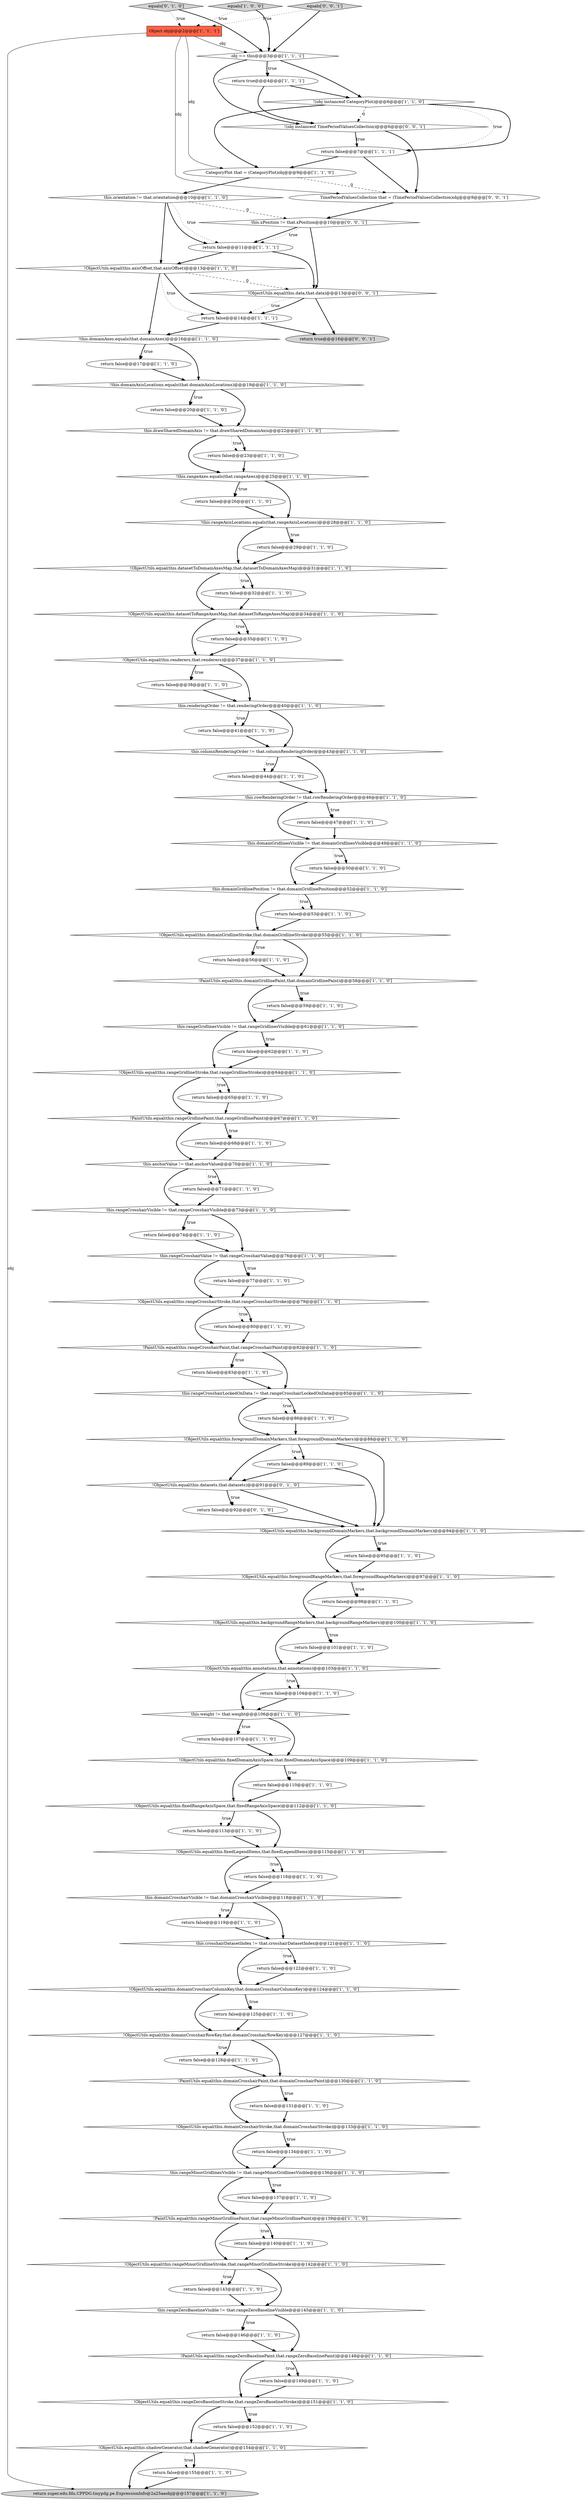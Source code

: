 digraph {
92 [style = filled, label = "!ObjectUtils.equal(this.fixedDomainAxisSpace,that.fixedDomainAxisSpace)@@@109@@@['1', '1', '0']", fillcolor = white, shape = diamond image = "AAA0AAABBB1BBB"];
49 [style = filled, label = "this.rangeMinorGridlinesVisible != that.rangeMinorGridlinesVisible@@@136@@@['1', '1', '0']", fillcolor = white, shape = diamond image = "AAA0AAABBB1BBB"];
6 [style = filled, label = "return false@@@146@@@['1', '1', '0']", fillcolor = white, shape = ellipse image = "AAA0AAABBB1BBB"];
69 [style = filled, label = "return false@@@89@@@['1', '1', '0']", fillcolor = white, shape = ellipse image = "AAA0AAABBB1BBB"];
54 [style = filled, label = "!this.rangeAxisLocations.equals(that.rangeAxisLocations)@@@28@@@['1', '1', '0']", fillcolor = white, shape = diamond image = "AAA0AAABBB1BBB"];
63 [style = filled, label = "return false@@@119@@@['1', '1', '0']", fillcolor = white, shape = ellipse image = "AAA0AAABBB1BBB"];
108 [style = filled, label = "equals['0', '0', '1']", fillcolor = lightgray, shape = diamond image = "AAA0AAABBB3BBB"];
20 [style = filled, label = "return false@@@29@@@['1', '1', '0']", fillcolor = white, shape = ellipse image = "AAA0AAABBB1BBB"];
16 [style = filled, label = "return false@@@128@@@['1', '1', '0']", fillcolor = white, shape = ellipse image = "AAA0AAABBB1BBB"];
100 [style = filled, label = "return false@@@143@@@['1', '1', '0']", fillcolor = white, shape = ellipse image = "AAA0AAABBB1BBB"];
104 [style = filled, label = "!ObjectUtils.equal(this.datasets,that.datasets)@@@91@@@['0', '1', '0']", fillcolor = white, shape = diamond image = "AAA1AAABBB2BBB"];
28 [style = filled, label = "!PaintUtils.equal(this.rangeZeroBaselinePaint,that.rangeZeroBaselinePaint)@@@148@@@['1', '1', '0']", fillcolor = white, shape = diamond image = "AAA0AAABBB1BBB"];
106 [style = filled, label = "equals['0', '1', '0']", fillcolor = lightgray, shape = diamond image = "AAA0AAABBB2BBB"];
33 [style = filled, label = "return false@@@107@@@['1', '1', '0']", fillcolor = white, shape = ellipse image = "AAA0AAABBB1BBB"];
85 [style = filled, label = "this.domainGridlinesVisible != that.domainGridlinesVisible@@@49@@@['1', '1', '0']", fillcolor = white, shape = diamond image = "AAA0AAABBB1BBB"];
60 [style = filled, label = "!ObjectUtils.equal(this.rangeCrosshairStroke,that.rangeCrosshairStroke)@@@79@@@['1', '1', '0']", fillcolor = white, shape = diamond image = "AAA0AAABBB1BBB"];
64 [style = filled, label = "Object obj@@@2@@@['1', '1', '1']", fillcolor = tomato, shape = box image = "AAA0AAABBB1BBB"];
4 [style = filled, label = "this.domainCrosshairVisible != that.domainCrosshairVisible@@@118@@@['1', '1', '0']", fillcolor = white, shape = diamond image = "AAA0AAABBB1BBB"];
77 [style = filled, label = "!PaintUtils.equal(this.domainGridlinePaint,that.domainGridlinePaint)@@@58@@@['1', '1', '0']", fillcolor = white, shape = diamond image = "AAA0AAABBB1BBB"];
51 [style = filled, label = "!ObjectUtils.equal(this.foregroundRangeMarkers,that.foregroundRangeMarkers)@@@97@@@['1', '1', '0']", fillcolor = white, shape = diamond image = "AAA0AAABBB1BBB"];
90 [style = filled, label = "this.anchorValue != that.anchorValue@@@70@@@['1', '1', '0']", fillcolor = white, shape = diamond image = "AAA0AAABBB1BBB"];
24 [style = filled, label = "this.rangeCrosshairLockedOnData != that.rangeCrosshairLockedOnData@@@85@@@['1', '1', '0']", fillcolor = white, shape = diamond image = "AAA0AAABBB1BBB"];
44 [style = filled, label = "return false@@@137@@@['1', '1', '0']", fillcolor = white, shape = ellipse image = "AAA0AAABBB1BBB"];
32 [style = filled, label = "this.orientation != that.orientation@@@10@@@['1', '1', '0']", fillcolor = white, shape = diamond image = "AAA0AAABBB1BBB"];
13 [style = filled, label = "this.rangeGridlinesVisible != that.rangeGridlinesVisible@@@61@@@['1', '1', '0']", fillcolor = white, shape = diamond image = "AAA0AAABBB1BBB"];
40 [style = filled, label = "return false@@@26@@@['1', '1', '0']", fillcolor = white, shape = ellipse image = "AAA0AAABBB1BBB"];
43 [style = filled, label = "return false@@@110@@@['1', '1', '0']", fillcolor = white, shape = ellipse image = "AAA0AAABBB1BBB"];
95 [style = filled, label = "!ObjectUtils.equal(this.fixedLegendItems,that.fixedLegendItems)@@@115@@@['1', '1', '0']", fillcolor = white, shape = diamond image = "AAA0AAABBB1BBB"];
109 [style = filled, label = "this.xPosition != that.xPosition@@@10@@@['0', '0', '1']", fillcolor = white, shape = diamond image = "AAA0AAABBB3BBB"];
105 [style = filled, label = "return false@@@92@@@['0', '1', '0']", fillcolor = white, shape = ellipse image = "AAA1AAABBB2BBB"];
14 [style = filled, label = "!ObjectUtils.equal(this.domainCrosshairColumnKey,that.domainCrosshairColumnKey)@@@124@@@['1', '1', '0']", fillcolor = white, shape = diamond image = "AAA0AAABBB1BBB"];
62 [style = filled, label = "return false@@@17@@@['1', '1', '0']", fillcolor = white, shape = ellipse image = "AAA0AAABBB1BBB"];
102 [style = filled, label = "return false@@@113@@@['1', '1', '0']", fillcolor = white, shape = ellipse image = "AAA0AAABBB1BBB"];
61 [style = filled, label = "!ObjectUtils.equal(this.rangeMinorGridlineStroke,that.rangeMinorGridlineStroke)@@@142@@@['1', '1', '0']", fillcolor = white, shape = diamond image = "AAA0AAABBB1BBB"];
79 [style = filled, label = "!this.rangeAxes.equals(that.rangeAxes)@@@25@@@['1', '1', '0']", fillcolor = white, shape = diamond image = "AAA0AAABBB1BBB"];
83 [style = filled, label = "!ObjectUtils.equal(this.backgroundRangeMarkers,that.backgroundRangeMarkers)@@@100@@@['1', '1', '0']", fillcolor = white, shape = diamond image = "AAA0AAABBB1BBB"];
86 [style = filled, label = "!ObjectUtils.equal(this.backgroundDomainMarkers,that.backgroundDomainMarkers)@@@94@@@['1', '1', '0']", fillcolor = white, shape = diamond image = "AAA0AAABBB1BBB"];
30 [style = filled, label = "this.drawSharedDomainAxis != that.drawSharedDomainAxis@@@22@@@['1', '1', '0']", fillcolor = white, shape = diamond image = "AAA0AAABBB1BBB"];
27 [style = filled, label = "!PaintUtils.equal(this.rangeGridlinePaint,that.rangeGridlinePaint)@@@67@@@['1', '1', '0']", fillcolor = white, shape = diamond image = "AAA0AAABBB1BBB"];
29 [style = filled, label = "return false@@@83@@@['1', '1', '0']", fillcolor = white, shape = ellipse image = "AAA0AAABBB1BBB"];
112 [style = filled, label = "return true@@@16@@@['0', '0', '1']", fillcolor = lightgray, shape = ellipse image = "AAA0AAABBB3BBB"];
11 [style = filled, label = "this.rangeZeroBaselineVisible != that.rangeZeroBaselineVisible@@@145@@@['1', '1', '0']", fillcolor = white, shape = diamond image = "AAA0AAABBB1BBB"];
2 [style = filled, label = "return false@@@71@@@['1', '1', '0']", fillcolor = white, shape = ellipse image = "AAA0AAABBB1BBB"];
15 [style = filled, label = "!PaintUtils.equal(this.rangeMinorGridlinePaint,that.rangeMinorGridlinePaint)@@@139@@@['1', '1', '0']", fillcolor = white, shape = diamond image = "AAA0AAABBB1BBB"];
98 [style = filled, label = "return false@@@59@@@['1', '1', '0']", fillcolor = white, shape = ellipse image = "AAA0AAABBB1BBB"];
39 [style = filled, label = "return false@@@44@@@['1', '1', '0']", fillcolor = white, shape = ellipse image = "AAA0AAABBB1BBB"];
9 [style = filled, label = "return false@@@74@@@['1', '1', '0']", fillcolor = white, shape = ellipse image = "AAA0AAABBB1BBB"];
101 [style = filled, label = "!ObjectUtils.equal(this.rangeGridlineStroke,that.rangeGridlineStroke)@@@64@@@['1', '1', '0']", fillcolor = white, shape = diamond image = "AAA0AAABBB1BBB"];
76 [style = filled, label = "return false@@@98@@@['1', '1', '0']", fillcolor = white, shape = ellipse image = "AAA0AAABBB1BBB"];
48 [style = filled, label = "!ObjectUtils.equal(this.rangeZeroBaselineStroke,that.rangeZeroBaselineStroke)@@@151@@@['1', '1', '0']", fillcolor = white, shape = diamond image = "AAA0AAABBB1BBB"];
19 [style = filled, label = "return false@@@14@@@['1', '1', '1']", fillcolor = white, shape = ellipse image = "AAA0AAABBB1BBB"];
67 [style = filled, label = "return false@@@11@@@['1', '1', '1']", fillcolor = white, shape = ellipse image = "AAA0AAABBB1BBB"];
52 [style = filled, label = "this.crosshairDatasetIndex != that.crosshairDatasetIndex@@@121@@@['1', '1', '0']", fillcolor = white, shape = diamond image = "AAA0AAABBB1BBB"];
55 [style = filled, label = "!ObjectUtils.equal(this.datasetToDomainAxesMap,that.datasetToDomainAxesMap)@@@31@@@['1', '1', '0']", fillcolor = white, shape = diamond image = "AAA0AAABBB1BBB"];
68 [style = filled, label = "return false@@@140@@@['1', '1', '0']", fillcolor = white, shape = ellipse image = "AAA0AAABBB1BBB"];
37 [style = filled, label = "this.columnRenderingOrder != that.columnRenderingOrder@@@43@@@['1', '1', '0']", fillcolor = white, shape = diamond image = "AAA0AAABBB1BBB"];
58 [style = filled, label = "return false@@@116@@@['1', '1', '0']", fillcolor = white, shape = ellipse image = "AAA0AAABBB1BBB"];
97 [style = filled, label = "return false@@@7@@@['1', '1', '1']", fillcolor = white, shape = ellipse image = "AAA0AAABBB1BBB"];
110 [style = filled, label = "!(obj instanceof TimePeriodValuesCollection)@@@6@@@['0', '0', '1']", fillcolor = white, shape = diamond image = "AAA0AAABBB3BBB"];
42 [style = filled, label = "return true@@@4@@@['1', '1', '1']", fillcolor = white, shape = ellipse image = "AAA0AAABBB1BBB"];
31 [style = filled, label = "return false@@@62@@@['1', '1', '0']", fillcolor = white, shape = ellipse image = "AAA0AAABBB1BBB"];
89 [style = filled, label = "return false@@@65@@@['1', '1', '0']", fillcolor = white, shape = ellipse image = "AAA0AAABBB1BBB"];
75 [style = filled, label = "this.rangeCrosshairValue != that.rangeCrosshairValue@@@76@@@['1', '1', '0']", fillcolor = white, shape = diamond image = "AAA0AAABBB1BBB"];
22 [style = filled, label = "!ObjectUtils.equal(this.domainCrosshairStroke,that.domainCrosshairStroke)@@@133@@@['1', '1', '0']", fillcolor = white, shape = diamond image = "AAA0AAABBB1BBB"];
103 [style = filled, label = "return false@@@155@@@['1', '1', '0']", fillcolor = white, shape = ellipse image = "AAA0AAABBB1BBB"];
36 [style = filled, label = "!ObjectUtils.equal(this.datasetToRangeAxesMap,that.datasetToRangeAxesMap)@@@34@@@['1', '1', '0']", fillcolor = white, shape = diamond image = "AAA0AAABBB1BBB"];
70 [style = filled, label = "this.rowRenderingOrder != that.rowRenderingOrder@@@46@@@['1', '1', '0']", fillcolor = white, shape = diamond image = "AAA0AAABBB1BBB"];
71 [style = filled, label = "!ObjectUtils.equal(this.annotations,that.annotations)@@@103@@@['1', '1', '0']", fillcolor = white, shape = diamond image = "AAA0AAABBB1BBB"];
82 [style = filled, label = "!ObjectUtils.equal(this.foregroundDomainMarkers,that.foregroundDomainMarkers)@@@88@@@['1', '1', '0']", fillcolor = white, shape = diamond image = "AAA0AAABBB1BBB"];
94 [style = filled, label = "return false@@@20@@@['1', '1', '0']", fillcolor = white, shape = ellipse image = "AAA0AAABBB1BBB"];
66 [style = filled, label = "this.rangeCrosshairVisible != that.rangeCrosshairVisible@@@73@@@['1', '1', '0']", fillcolor = white, shape = diamond image = "AAA0AAABBB1BBB"];
41 [style = filled, label = "this.domainGridlinePosition != that.domainGridlinePosition@@@52@@@['1', '1', '0']", fillcolor = white, shape = diamond image = "AAA0AAABBB1BBB"];
21 [style = filled, label = "return false@@@134@@@['1', '1', '0']", fillcolor = white, shape = ellipse image = "AAA0AAABBB1BBB"];
81 [style = filled, label = "CategoryPlot that = (CategoryPlot)obj@@@9@@@['1', '1', '0']", fillcolor = white, shape = ellipse image = "AAA0AAABBB1BBB"];
74 [style = filled, label = "!ObjectUtils.equal(this.fixedRangeAxisSpace,that.fixedRangeAxisSpace)@@@112@@@['1', '1', '0']", fillcolor = white, shape = diamond image = "AAA0AAABBB1BBB"];
7 [style = filled, label = "!this.domainAxes.equals(that.domainAxes)@@@16@@@['1', '1', '0']", fillcolor = white, shape = diamond image = "AAA0AAABBB1BBB"];
12 [style = filled, label = "equals['1', '0', '0']", fillcolor = lightgray, shape = diamond image = "AAA0AAABBB1BBB"];
3 [style = filled, label = "return false@@@56@@@['1', '1', '0']", fillcolor = white, shape = ellipse image = "AAA0AAABBB1BBB"];
8 [style = filled, label = "return false@@@38@@@['1', '1', '0']", fillcolor = white, shape = ellipse image = "AAA0AAABBB1BBB"];
18 [style = filled, label = "return false@@@23@@@['1', '1', '0']", fillcolor = white, shape = ellipse image = "AAA0AAABBB1BBB"];
23 [style = filled, label = "return false@@@50@@@['1', '1', '0']", fillcolor = white, shape = ellipse image = "AAA0AAABBB1BBB"];
59 [style = filled, label = "return false@@@35@@@['1', '1', '0']", fillcolor = white, shape = ellipse image = "AAA0AAABBB1BBB"];
107 [style = filled, label = "!ObjectUtils.equal(this.data,that.data)@@@13@@@['0', '0', '1']", fillcolor = white, shape = diamond image = "AAA0AAABBB3BBB"];
91 [style = filled, label = "return false@@@68@@@['1', '1', '0']", fillcolor = white, shape = ellipse image = "AAA0AAABBB1BBB"];
46 [style = filled, label = "return false@@@101@@@['1', '1', '0']", fillcolor = white, shape = ellipse image = "AAA0AAABBB1BBB"];
53 [style = filled, label = "return false@@@86@@@['1', '1', '0']", fillcolor = white, shape = ellipse image = "AAA0AAABBB1BBB"];
5 [style = filled, label = "return false@@@77@@@['1', '1', '0']", fillcolor = white, shape = ellipse image = "AAA0AAABBB1BBB"];
45 [style = filled, label = "return false@@@32@@@['1', '1', '0']", fillcolor = white, shape = ellipse image = "AAA0AAABBB1BBB"];
57 [style = filled, label = "return false@@@104@@@['1', '1', '0']", fillcolor = white, shape = ellipse image = "AAA0AAABBB1BBB"];
34 [style = filled, label = "!(obj instanceof CategoryPlot)@@@6@@@['1', '1', '0']", fillcolor = white, shape = diamond image = "AAA0AAABBB1BBB"];
96 [style = filled, label = "!this.domainAxisLocations.equals(that.domainAxisLocations)@@@19@@@['1', '1', '0']", fillcolor = white, shape = diamond image = "AAA0AAABBB1BBB"];
25 [style = filled, label = "return false@@@41@@@['1', '1', '0']", fillcolor = white, shape = ellipse image = "AAA0AAABBB1BBB"];
26 [style = filled, label = "!PaintUtils.equal(this.rangeCrosshairPaint,that.rangeCrosshairPaint)@@@82@@@['1', '1', '0']", fillcolor = white, shape = diamond image = "AAA0AAABBB1BBB"];
65 [style = filled, label = "!ObjectUtils.equal(this.shadowGenerator,that.shadowGenerator)@@@154@@@['1', '1', '0']", fillcolor = white, shape = diamond image = "AAA0AAABBB1BBB"];
50 [style = filled, label = "return super.edu.fdu.CPPDG.tinypdg.pe.ExpressionInfo@2a25aaobj@@@157@@@['1', '1', '0']", fillcolor = lightgray, shape = ellipse image = "AAA0AAABBB1BBB"];
1 [style = filled, label = "obj == this@@@3@@@['1', '1', '1']", fillcolor = white, shape = diamond image = "AAA0AAABBB1BBB"];
47 [style = filled, label = "return false@@@95@@@['1', '1', '0']", fillcolor = white, shape = ellipse image = "AAA0AAABBB1BBB"];
84 [style = filled, label = "return false@@@125@@@['1', '1', '0']", fillcolor = white, shape = ellipse image = "AAA0AAABBB1BBB"];
111 [style = filled, label = "TimePeriodValuesCollection that = (TimePeriodValuesCollection)obj@@@9@@@['0', '0', '1']", fillcolor = white, shape = ellipse image = "AAA0AAABBB3BBB"];
38 [style = filled, label = "return false@@@47@@@['1', '1', '0']", fillcolor = white, shape = ellipse image = "AAA0AAABBB1BBB"];
73 [style = filled, label = "return false@@@149@@@['1', '1', '0']", fillcolor = white, shape = ellipse image = "AAA0AAABBB1BBB"];
17 [style = filled, label = "!PaintUtils.equal(this.domainCrosshairPaint,that.domainCrosshairPaint)@@@130@@@['1', '1', '0']", fillcolor = white, shape = diamond image = "AAA0AAABBB1BBB"];
99 [style = filled, label = "!ObjectUtils.equal(this.domainGridlineStroke,that.domainGridlineStroke)@@@55@@@['1', '1', '0']", fillcolor = white, shape = diamond image = "AAA0AAABBB1BBB"];
56 [style = filled, label = "return false@@@80@@@['1', '1', '0']", fillcolor = white, shape = ellipse image = "AAA0AAABBB1BBB"];
35 [style = filled, label = "!ObjectUtils.equal(this.axisOffset,that.axisOffset)@@@13@@@['1', '1', '0']", fillcolor = white, shape = diamond image = "AAA0AAABBB1BBB"];
0 [style = filled, label = "!ObjectUtils.equal(this.renderers,that.renderers)@@@37@@@['1', '1', '0']", fillcolor = white, shape = diamond image = "AAA0AAABBB1BBB"];
72 [style = filled, label = "this.weight != that.weight@@@106@@@['1', '1', '0']", fillcolor = white, shape = diamond image = "AAA0AAABBB1BBB"];
87 [style = filled, label = "return false@@@122@@@['1', '1', '0']", fillcolor = white, shape = ellipse image = "AAA0AAABBB1BBB"];
93 [style = filled, label = "return false@@@152@@@['1', '1', '0']", fillcolor = white, shape = ellipse image = "AAA0AAABBB1BBB"];
88 [style = filled, label = "return false@@@53@@@['1', '1', '0']", fillcolor = white, shape = ellipse image = "AAA0AAABBB1BBB"];
78 [style = filled, label = "return false@@@131@@@['1', '1', '0']", fillcolor = white, shape = ellipse image = "AAA0AAABBB1BBB"];
80 [style = filled, label = "this.renderingOrder != that.renderingOrder@@@40@@@['1', '1', '0']", fillcolor = white, shape = diamond image = "AAA0AAABBB1BBB"];
10 [style = filled, label = "!ObjectUtils.equal(this.domainCrosshairRowKey,that.domainCrosshairRowKey)@@@127@@@['1', '1', '0']", fillcolor = white, shape = diamond image = "AAA0AAABBB1BBB"];
83->46 [style = bold, label=""];
49->15 [style = bold, label=""];
98->13 [style = bold, label=""];
36->59 [style = dotted, label="true"];
65->103 [style = bold, label=""];
92->43 [style = bold, label=""];
93->65 [style = bold, label=""];
67->107 [style = bold, label=""];
13->101 [style = bold, label=""];
7->62 [style = bold, label=""];
64->81 [style = solid, label="obj"];
34->81 [style = bold, label=""];
77->98 [style = bold, label=""];
35->19 [style = dotted, label="true"];
61->100 [style = dotted, label="true"];
64->50 [style = solid, label="obj"];
12->1 [style = bold, label=""];
101->89 [style = dotted, label="true"];
28->73 [style = dotted, label="true"];
41->99 [style = bold, label=""];
0->8 [style = bold, label=""];
15->61 [style = bold, label=""];
74->95 [style = bold, label=""];
1->42 [style = dotted, label="true"];
75->60 [style = bold, label=""];
47->51 [style = bold, label=""];
24->53 [style = dotted, label="true"];
110->111 [style = bold, label=""];
32->109 [style = dashed, label="0"];
84->10 [style = bold, label=""];
71->57 [style = dotted, label="true"];
104->86 [style = bold, label=""];
77->98 [style = dotted, label="true"];
89->27 [style = bold, label=""];
52->87 [style = dotted, label="true"];
82->69 [style = dotted, label="true"];
96->30 [style = bold, label=""];
37->70 [style = bold, label=""];
97->81 [style = bold, label=""];
39->70 [style = bold, label=""];
17->22 [style = bold, label=""];
106->1 [style = bold, label=""];
34->110 [style = dashed, label="0"];
85->23 [style = dotted, label="true"];
19->7 [style = bold, label=""];
68->61 [style = bold, label=""];
104->105 [style = bold, label=""];
25->37 [style = bold, label=""];
7->96 [style = bold, label=""];
54->20 [style = bold, label=""];
14->10 [style = bold, label=""];
51->76 [style = bold, label=""];
71->57 [style = bold, label=""];
43->74 [style = bold, label=""];
88->99 [style = bold, label=""];
4->63 [style = dotted, label="true"];
28->73 [style = bold, label=""];
111->109 [style = bold, label=""];
110->97 [style = bold, label=""];
109->67 [style = bold, label=""];
95->58 [style = dotted, label="true"];
26->24 [style = bold, label=""];
28->48 [style = bold, label=""];
101->89 [style = bold, label=""];
53->82 [style = bold, label=""];
110->97 [style = dotted, label="true"];
72->33 [style = bold, label=""];
24->53 [style = bold, label=""];
64->111 [style = solid, label="obj"];
10->17 [style = bold, label=""];
48->65 [style = bold, label=""];
75->5 [style = bold, label=""];
107->19 [style = bold, label=""];
19->112 [style = bold, label=""];
13->31 [style = bold, label=""];
5->60 [style = bold, label=""];
99->3 [style = bold, label=""];
87->14 [style = bold, label=""];
11->6 [style = bold, label=""];
42->34 [style = bold, label=""];
41->88 [style = dotted, label="true"];
10->16 [style = dotted, label="true"];
3->77 [style = bold, label=""];
66->75 [style = bold, label=""];
27->90 [style = bold, label=""];
86->51 [style = bold, label=""];
99->77 [style = bold, label=""];
94->30 [style = bold, label=""];
18->79 [style = bold, label=""];
30->18 [style = dotted, label="true"];
92->74 [style = bold, label=""];
100->11 [style = bold, label=""];
27->91 [style = bold, label=""];
60->56 [style = dotted, label="true"];
17->78 [style = bold, label=""];
78->22 [style = bold, label=""];
11->6 [style = dotted, label="true"];
8->80 [style = bold, label=""];
4->52 [style = bold, label=""];
80->37 [style = bold, label=""];
71->72 [style = bold, label=""];
90->66 [style = bold, label=""];
49->44 [style = bold, label=""];
22->21 [style = bold, label=""];
44->15 [style = bold, label=""];
34->97 [style = bold, label=""];
15->68 [style = dotted, label="true"];
14->84 [style = bold, label=""];
35->107 [style = dashed, label="0"];
24->82 [style = bold, label=""];
11->28 [style = bold, label=""];
79->40 [style = bold, label=""];
57->72 [style = bold, label=""];
75->5 [style = dotted, label="true"];
27->91 [style = dotted, label="true"];
51->76 [style = dotted, label="true"];
1->34 [style = bold, label=""];
76->83 [style = bold, label=""];
79->54 [style = bold, label=""];
10->16 [style = bold, label=""];
90->2 [style = dotted, label="true"];
105->86 [style = bold, label=""];
74->102 [style = dotted, label="true"];
85->41 [style = bold, label=""];
83->71 [style = bold, label=""];
72->92 [style = bold, label=""];
9->75 [style = bold, label=""];
41->88 [style = bold, label=""];
6->28 [style = bold, label=""];
34->97 [style = dotted, label="true"];
30->18 [style = bold, label=""];
82->69 [style = bold, label=""];
72->33 [style = dotted, label="true"];
61->11 [style = bold, label=""];
74->102 [style = bold, label=""];
38->85 [style = bold, label=""];
37->39 [style = dotted, label="true"];
101->27 [style = bold, label=""];
90->2 [style = bold, label=""];
51->83 [style = bold, label=""];
82->86 [style = bold, label=""];
80->25 [style = dotted, label="true"];
46->71 [style = bold, label=""];
96->94 [style = bold, label=""];
59->0 [style = bold, label=""];
60->56 [style = bold, label=""];
35->7 [style = bold, label=""];
31->101 [style = bold, label=""];
42->110 [style = bold, label=""];
95->4 [style = bold, label=""];
82->104 [style = bold, label=""];
32->67 [style = dotted, label="true"];
109->107 [style = bold, label=""];
97->111 [style = bold, label=""];
107->19 [style = dotted, label="true"];
17->78 [style = dotted, label="true"];
60->26 [style = bold, label=""];
55->45 [style = dotted, label="true"];
70->38 [style = bold, label=""];
96->94 [style = dotted, label="true"];
30->79 [style = bold, label=""];
36->0 [style = bold, label=""];
66->9 [style = bold, label=""];
1->110 [style = bold, label=""];
104->105 [style = dotted, label="true"];
69->86 [style = bold, label=""];
23->41 [style = bold, label=""];
16->17 [style = bold, label=""];
107->112 [style = bold, label=""];
14->84 [style = dotted, label="true"];
80->25 [style = bold, label=""];
21->49 [style = bold, label=""];
26->29 [style = bold, label=""];
56->26 [style = bold, label=""];
67->35 [style = bold, label=""];
22->21 [style = dotted, label="true"];
54->20 [style = dotted, label="true"];
26->29 [style = dotted, label="true"];
70->38 [style = dotted, label="true"];
36->59 [style = bold, label=""];
40->54 [style = bold, label=""];
103->50 [style = bold, label=""];
83->46 [style = dotted, label="true"];
85->23 [style = bold, label=""];
54->55 [style = bold, label=""];
2->66 [style = bold, label=""];
33->92 [style = bold, label=""];
13->31 [style = dotted, label="true"];
81->32 [style = bold, label=""];
15->68 [style = bold, label=""];
95->58 [style = bold, label=""];
12->64 [style = dotted, label="true"];
109->67 [style = dotted, label="true"];
0->8 [style = dotted, label="true"];
108->64 [style = dotted, label="true"];
77->13 [style = bold, label=""];
86->47 [style = bold, label=""];
49->44 [style = dotted, label="true"];
106->64 [style = dotted, label="true"];
52->87 [style = bold, label=""];
69->104 [style = bold, label=""];
79->40 [style = dotted, label="true"];
108->1 [style = bold, label=""];
65->103 [style = dotted, label="true"];
7->62 [style = dotted, label="true"];
92->43 [style = dotted, label="true"];
32->67 [style = bold, label=""];
81->111 [style = dashed, label="0"];
102->95 [style = bold, label=""];
63->52 [style = bold, label=""];
48->93 [style = bold, label=""];
55->45 [style = bold, label=""];
48->93 [style = dotted, label="true"];
45->36 [style = bold, label=""];
0->80 [style = bold, label=""];
32->35 [style = bold, label=""];
37->39 [style = bold, label=""];
66->9 [style = dotted, label="true"];
55->36 [style = bold, label=""];
61->100 [style = bold, label=""];
22->49 [style = bold, label=""];
70->85 [style = bold, label=""];
62->96 [style = bold, label=""];
64->1 [style = solid, label="obj"];
65->50 [style = bold, label=""];
99->3 [style = dotted, label="true"];
20->55 [style = bold, label=""];
29->24 [style = bold, label=""];
58->4 [style = bold, label=""];
73->48 [style = bold, label=""];
4->63 [style = bold, label=""];
35->19 [style = bold, label=""];
86->47 [style = dotted, label="true"];
52->14 [style = bold, label=""];
91->90 [style = bold, label=""];
1->42 [style = bold, label=""];
}
